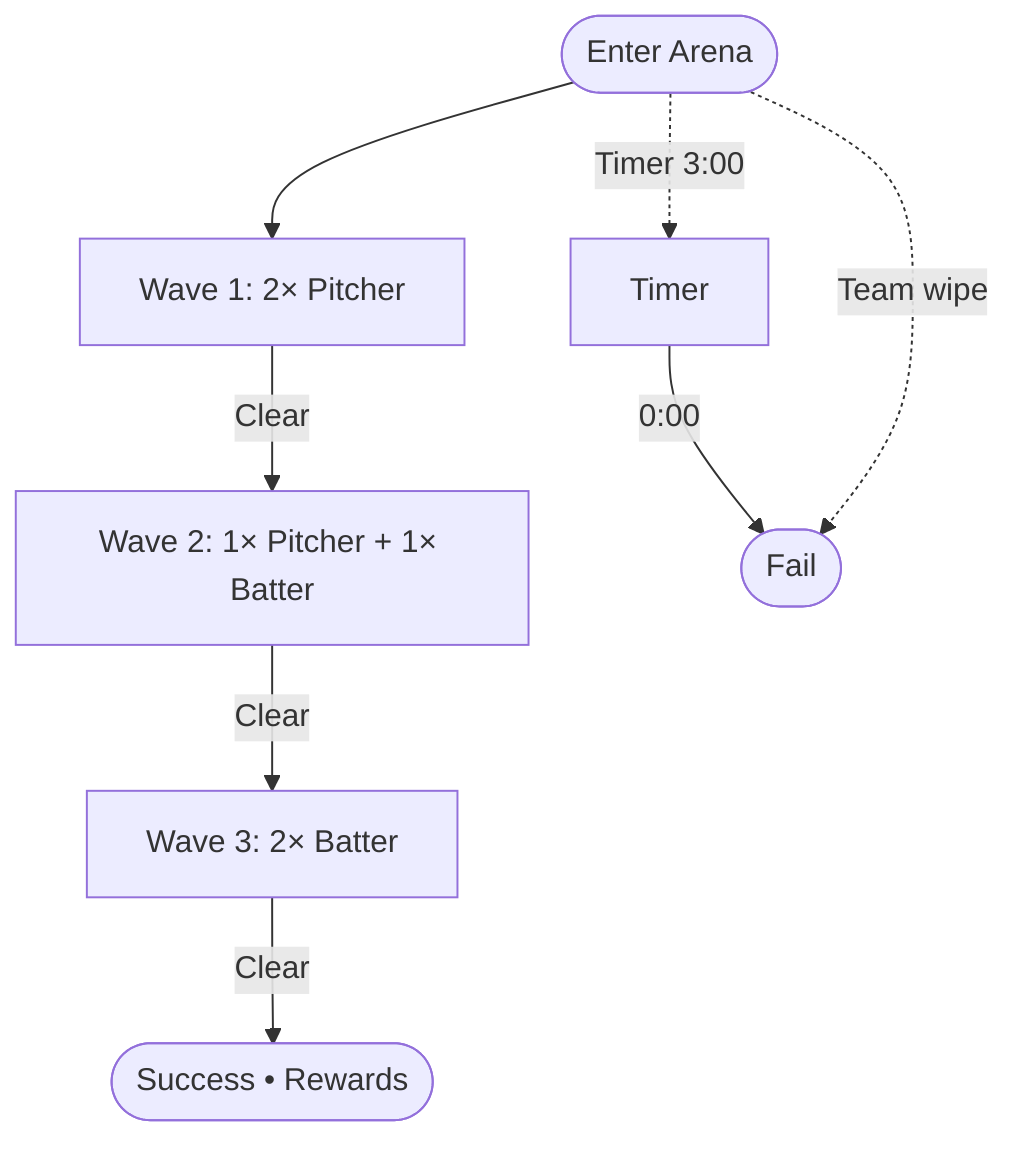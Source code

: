 %% Stadium T1 – Rookie Warm-Up (Flow)
flowchart TD
  Start([Enter Arena]) --> W1[Wave 1: 2× Pitcher]
  W1 -->|Clear| W2[Wave 2: 1× Pitcher + 1× Batter]
  W2 -->|Clear| W3[Wave 3: 2× Batter]
  W3 -->|Clear| Success([Success • Rewards])

  Start -. "Timer 3:00" .-> T[Timer]
  T -->|0:00| Fail([Fail])
  Start -. "Team wipe" .-> Fail